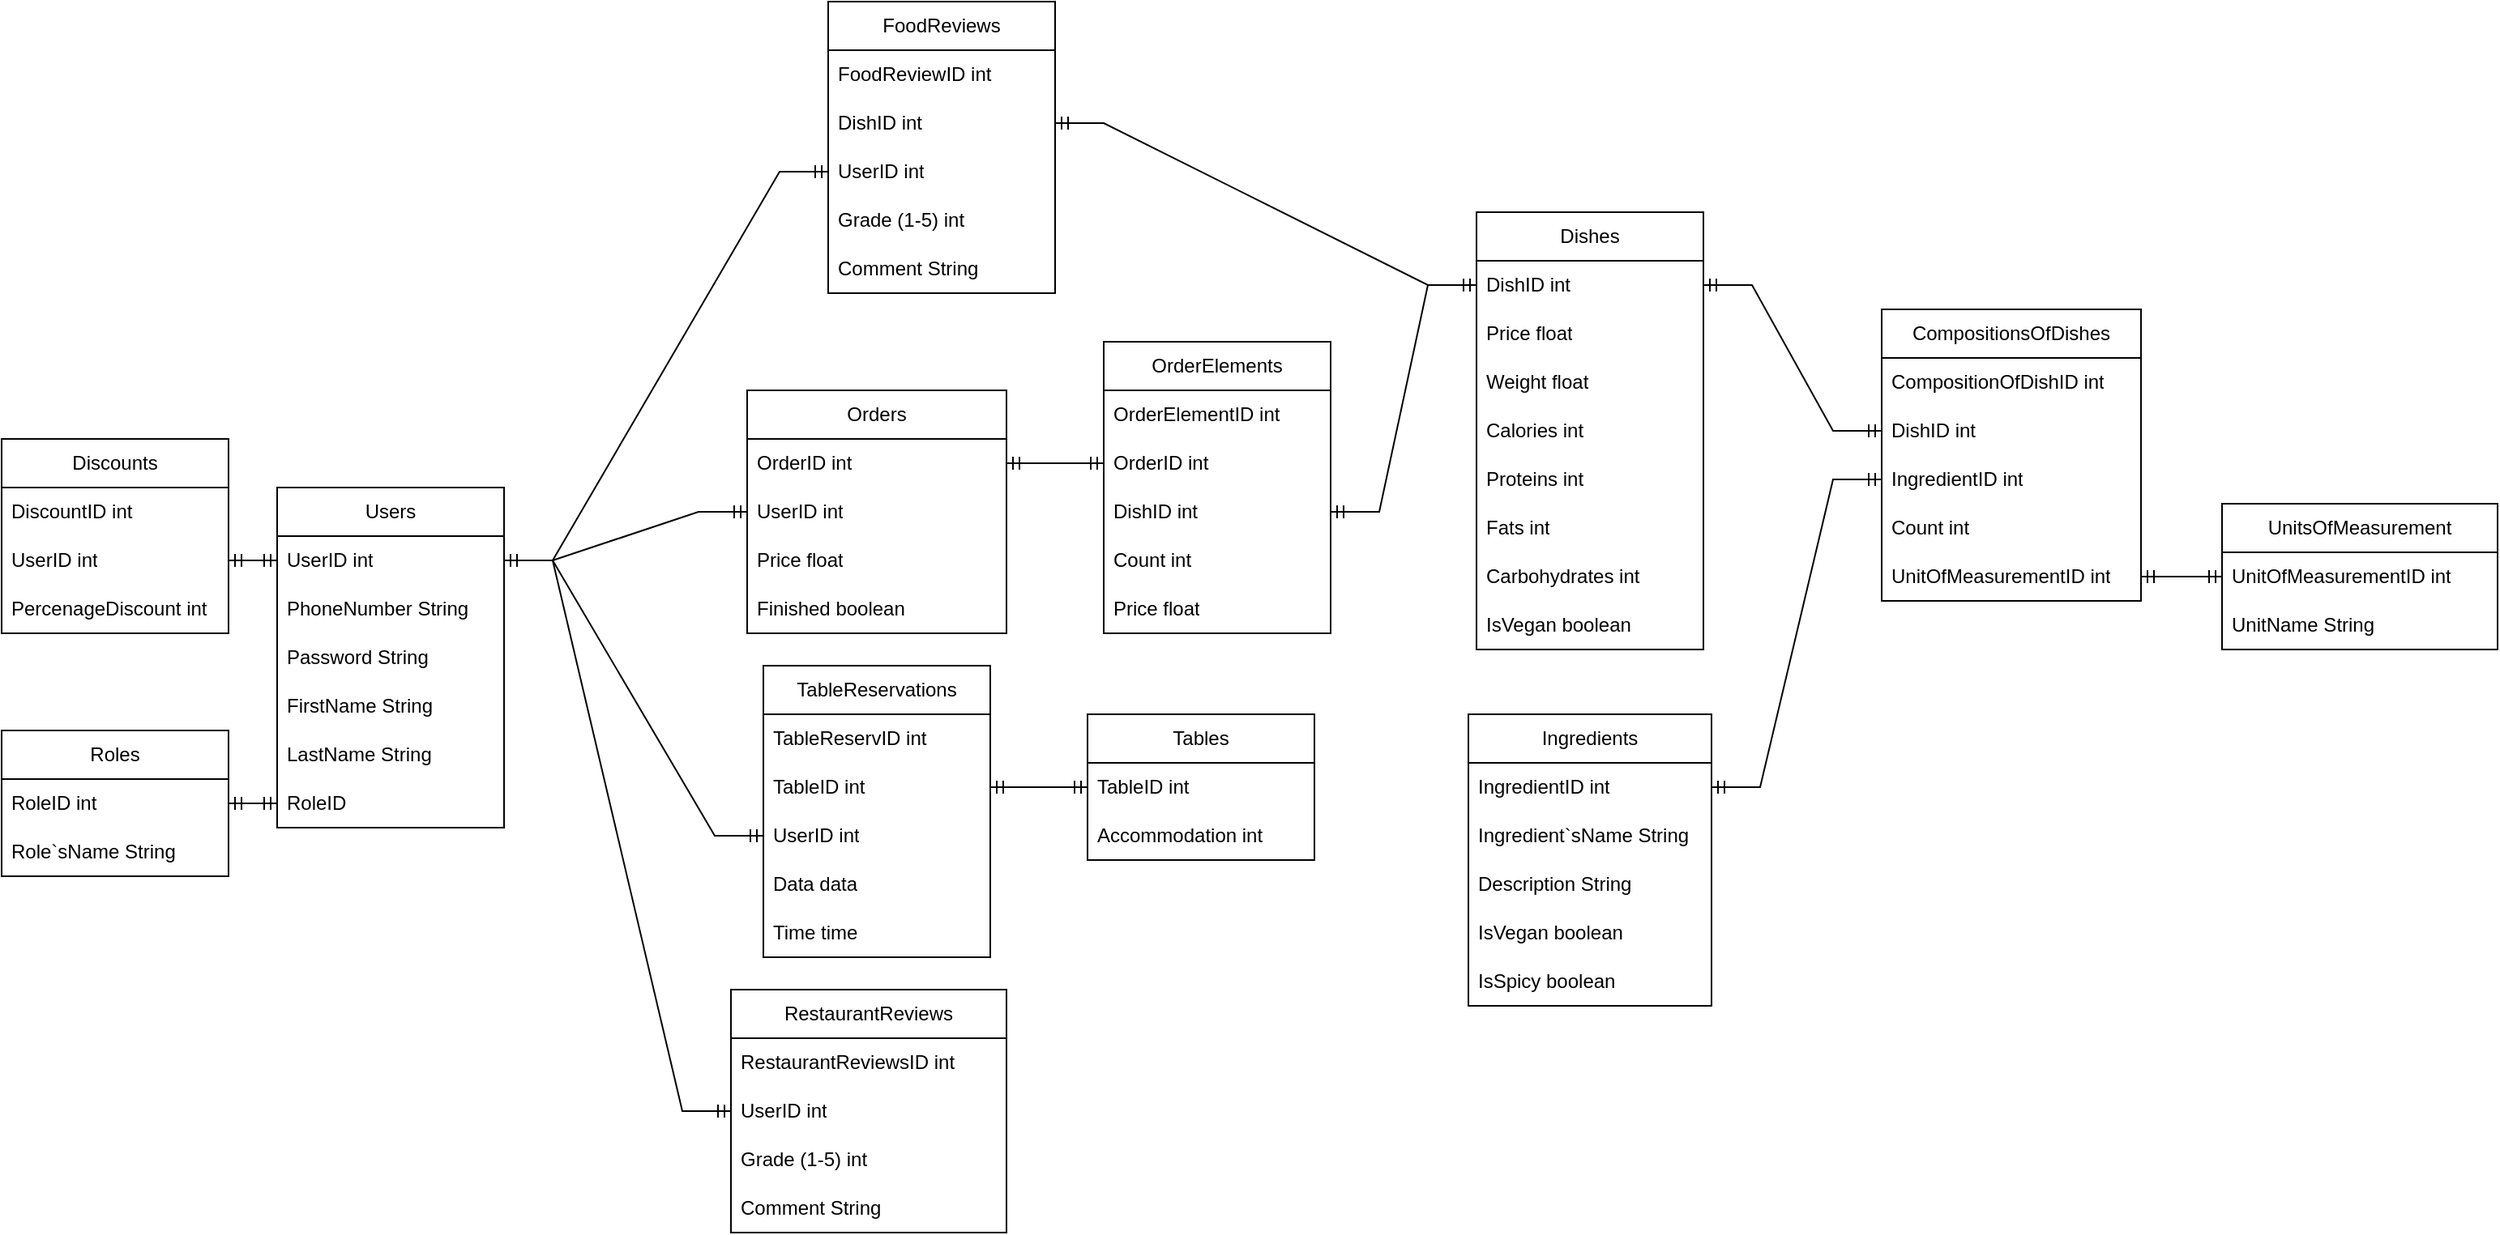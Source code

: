 <mxfile version="21.5.2" type="github">
  <diagram name="Page-1" id="lJNkDBR07E7V1HbW-sCc">
    <mxGraphModel dx="2058" dy="1746" grid="1" gridSize="10" guides="1" tooltips="1" connect="1" arrows="1" fold="1" page="0" pageScale="1" pageWidth="850" pageHeight="1100" math="0" shadow="0">
      <root>
        <mxCell id="0" />
        <mxCell id="1" parent="0" />
        <mxCell id="swJq2NYCLXk9S5ypqLa--1" value="Users" style="swimlane;fontStyle=0;childLayout=stackLayout;horizontal=1;startSize=30;horizontalStack=0;resizeParent=1;resizeParentMax=0;resizeLast=0;collapsible=1;marginBottom=0;whiteSpace=wrap;html=1;" parent="1" vertex="1">
          <mxGeometry x="50" y="-200" width="140" height="210" as="geometry" />
        </mxCell>
        <mxCell id="swJq2NYCLXk9S5ypqLa--25" value="UserID int" style="text;strokeColor=none;fillColor=none;align=left;verticalAlign=middle;spacingLeft=4;spacingRight=4;overflow=hidden;points=[[0,0.5],[1,0.5]];portConstraint=eastwest;rotatable=0;whiteSpace=wrap;html=1;" parent="swJq2NYCLXk9S5ypqLa--1" vertex="1">
          <mxGeometry y="30" width="140" height="30" as="geometry" />
        </mxCell>
        <mxCell id="swJq2NYCLXk9S5ypqLa--26" value="PhoneNumber String" style="text;strokeColor=none;fillColor=none;align=left;verticalAlign=middle;spacingLeft=4;spacingRight=4;overflow=hidden;points=[[0,0.5],[1,0.5]];portConstraint=eastwest;rotatable=0;whiteSpace=wrap;html=1;" parent="swJq2NYCLXk9S5ypqLa--1" vertex="1">
          <mxGeometry y="60" width="140" height="30" as="geometry" />
        </mxCell>
        <mxCell id="swJq2NYCLXk9S5ypqLa--2" value="Password String" style="text;strokeColor=none;fillColor=none;align=left;verticalAlign=middle;spacingLeft=4;spacingRight=4;overflow=hidden;points=[[0,0.5],[1,0.5]];portConstraint=eastwest;rotatable=0;whiteSpace=wrap;html=1;" parent="swJq2NYCLXk9S5ypqLa--1" vertex="1">
          <mxGeometry y="90" width="140" height="30" as="geometry" />
        </mxCell>
        <mxCell id="swJq2NYCLXk9S5ypqLa--3" value="FirstName String" style="text;strokeColor=none;fillColor=none;align=left;verticalAlign=middle;spacingLeft=4;spacingRight=4;overflow=hidden;points=[[0,0.5],[1,0.5]];portConstraint=eastwest;rotatable=0;whiteSpace=wrap;html=1;" parent="swJq2NYCLXk9S5ypqLa--1" vertex="1">
          <mxGeometry y="120" width="140" height="30" as="geometry" />
        </mxCell>
        <mxCell id="D0-DSHTKKwWsXXehdhz0-87" value="LastName String" style="text;strokeColor=none;fillColor=none;align=left;verticalAlign=middle;spacingLeft=4;spacingRight=4;overflow=hidden;points=[[0,0.5],[1,0.5]];portConstraint=eastwest;rotatable=0;whiteSpace=wrap;html=1;" vertex="1" parent="swJq2NYCLXk9S5ypqLa--1">
          <mxGeometry y="150" width="140" height="30" as="geometry" />
        </mxCell>
        <mxCell id="D0-DSHTKKwWsXXehdhz0-66" value="RoleID" style="text;strokeColor=none;fillColor=none;align=left;verticalAlign=middle;spacingLeft=4;spacingRight=4;overflow=hidden;points=[[0,0.5],[1,0.5]];portConstraint=eastwest;rotatable=0;whiteSpace=wrap;html=1;" vertex="1" parent="swJq2NYCLXk9S5ypqLa--1">
          <mxGeometry y="180" width="140" height="30" as="geometry" />
        </mxCell>
        <mxCell id="swJq2NYCLXk9S5ypqLa--5" value="Dishes" style="swimlane;fontStyle=0;childLayout=stackLayout;horizontal=1;startSize=30;horizontalStack=0;resizeParent=1;resizeParentMax=0;resizeLast=0;collapsible=1;marginBottom=0;whiteSpace=wrap;html=1;" parent="1" vertex="1">
          <mxGeometry x="790" y="-370" width="140" height="270" as="geometry" />
        </mxCell>
        <mxCell id="swJq2NYCLXk9S5ypqLa--6" value="DishID int" style="text;strokeColor=none;fillColor=none;align=left;verticalAlign=middle;spacingLeft=4;spacingRight=4;overflow=hidden;points=[[0,0.5],[1,0.5]];portConstraint=eastwest;rotatable=0;whiteSpace=wrap;html=1;" parent="swJq2NYCLXk9S5ypqLa--5" vertex="1">
          <mxGeometry y="30" width="140" height="30" as="geometry" />
        </mxCell>
        <mxCell id="swJq2NYCLXk9S5ypqLa--7" value="Price float" style="text;strokeColor=none;fillColor=none;align=left;verticalAlign=middle;spacingLeft=4;spacingRight=4;overflow=hidden;points=[[0,0.5],[1,0.5]];portConstraint=eastwest;rotatable=0;whiteSpace=wrap;html=1;" parent="swJq2NYCLXk9S5ypqLa--5" vertex="1">
          <mxGeometry y="60" width="140" height="30" as="geometry" />
        </mxCell>
        <mxCell id="swJq2NYCLXk9S5ypqLa--8" value="Weight float" style="text;strokeColor=none;fillColor=none;align=left;verticalAlign=middle;spacingLeft=4;spacingRight=4;overflow=hidden;points=[[0,0.5],[1,0.5]];portConstraint=eastwest;rotatable=0;whiteSpace=wrap;html=1;" parent="swJq2NYCLXk9S5ypqLa--5" vertex="1">
          <mxGeometry y="90" width="140" height="30" as="geometry" />
        </mxCell>
        <mxCell id="swJq2NYCLXk9S5ypqLa--9" value="Calories int" style="text;strokeColor=none;fillColor=none;align=left;verticalAlign=middle;spacingLeft=4;spacingRight=4;overflow=hidden;points=[[0,0.5],[1,0.5]];portConstraint=eastwest;rotatable=0;whiteSpace=wrap;html=1;" parent="swJq2NYCLXk9S5ypqLa--5" vertex="1">
          <mxGeometry y="120" width="140" height="30" as="geometry" />
        </mxCell>
        <mxCell id="swJq2NYCLXk9S5ypqLa--10" value="Proteins int" style="text;strokeColor=none;fillColor=none;align=left;verticalAlign=middle;spacingLeft=4;spacingRight=4;overflow=hidden;points=[[0,0.5],[1,0.5]];portConstraint=eastwest;rotatable=0;whiteSpace=wrap;html=1;" parent="swJq2NYCLXk9S5ypqLa--5" vertex="1">
          <mxGeometry y="150" width="140" height="30" as="geometry" />
        </mxCell>
        <mxCell id="swJq2NYCLXk9S5ypqLa--11" value="Fats int" style="text;strokeColor=none;fillColor=none;align=left;verticalAlign=middle;spacingLeft=4;spacingRight=4;overflow=hidden;points=[[0,0.5],[1,0.5]];portConstraint=eastwest;rotatable=0;whiteSpace=wrap;html=1;" parent="swJq2NYCLXk9S5ypqLa--5" vertex="1">
          <mxGeometry y="180" width="140" height="30" as="geometry" />
        </mxCell>
        <mxCell id="swJq2NYCLXk9S5ypqLa--12" value="Carbohydrates int" style="text;strokeColor=none;fillColor=none;align=left;verticalAlign=middle;spacingLeft=4;spacingRight=4;overflow=hidden;points=[[0,0.5],[1,0.5]];portConstraint=eastwest;rotatable=0;whiteSpace=wrap;html=1;" parent="swJq2NYCLXk9S5ypqLa--5" vertex="1">
          <mxGeometry y="210" width="140" height="30" as="geometry" />
        </mxCell>
        <mxCell id="D0-DSHTKKwWsXXehdhz0-6" value="IsVegan boolean" style="text;strokeColor=none;fillColor=none;align=left;verticalAlign=middle;spacingLeft=4;spacingRight=4;overflow=hidden;points=[[0,0.5],[1,0.5]];portConstraint=eastwest;rotatable=0;whiteSpace=wrap;html=1;" vertex="1" parent="swJq2NYCLXk9S5ypqLa--5">
          <mxGeometry y="240" width="140" height="30" as="geometry" />
        </mxCell>
        <mxCell id="swJq2NYCLXk9S5ypqLa--14" value="Orders" style="swimlane;fontStyle=0;childLayout=stackLayout;horizontal=1;startSize=30;horizontalStack=0;resizeParent=1;resizeParentMax=0;resizeLast=0;collapsible=1;marginBottom=0;whiteSpace=wrap;html=1;" parent="1" vertex="1">
          <mxGeometry x="340" y="-260" width="160" height="150" as="geometry" />
        </mxCell>
        <mxCell id="swJq2NYCLXk9S5ypqLa--15" value="OrderID int" style="text;strokeColor=none;fillColor=none;align=left;verticalAlign=middle;spacingLeft=4;spacingRight=4;overflow=hidden;points=[[0,0.5],[1,0.5]];portConstraint=eastwest;rotatable=0;whiteSpace=wrap;html=1;" parent="swJq2NYCLXk9S5ypqLa--14" vertex="1">
          <mxGeometry y="30" width="160" height="30" as="geometry" />
        </mxCell>
        <mxCell id="swJq2NYCLXk9S5ypqLa--62" value="UserID int" style="text;strokeColor=none;fillColor=none;align=left;verticalAlign=middle;spacingLeft=4;spacingRight=4;overflow=hidden;points=[[0,0.5],[1,0.5]];portConstraint=eastwest;rotatable=0;whiteSpace=wrap;html=1;" parent="swJq2NYCLXk9S5ypqLa--14" vertex="1">
          <mxGeometry y="60" width="160" height="30" as="geometry" />
        </mxCell>
        <mxCell id="swJq2NYCLXk9S5ypqLa--17" value="Price float" style="text;strokeColor=none;fillColor=none;align=left;verticalAlign=middle;spacingLeft=4;spacingRight=4;overflow=hidden;points=[[0,0.5],[1,0.5]];portConstraint=eastwest;rotatable=0;whiteSpace=wrap;html=1;" parent="swJq2NYCLXk9S5ypqLa--14" vertex="1">
          <mxGeometry y="90" width="160" height="30" as="geometry" />
        </mxCell>
        <mxCell id="D0-DSHTKKwWsXXehdhz0-57" value="Finished boolean" style="text;strokeColor=none;fillColor=none;align=left;verticalAlign=middle;spacingLeft=4;spacingRight=4;overflow=hidden;points=[[0,0.5],[1,0.5]];portConstraint=eastwest;rotatable=0;whiteSpace=wrap;html=1;" vertex="1" parent="swJq2NYCLXk9S5ypqLa--14">
          <mxGeometry y="120" width="160" height="30" as="geometry" />
        </mxCell>
        <mxCell id="swJq2NYCLXk9S5ypqLa--18" value="" style="edgeStyle=entityRelationEdgeStyle;fontSize=12;html=1;endArrow=ERmandOne;startArrow=ERmandOne;rounded=0;entryX=0;entryY=0.5;entryDx=0;entryDy=0;exitX=1;exitY=0.5;exitDx=0;exitDy=0;" parent="1" source="swJq2NYCLXk9S5ypqLa--25" target="swJq2NYCLXk9S5ypqLa--62" edge="1">
          <mxGeometry width="100" height="100" relative="1" as="geometry">
            <mxPoint x="160" y="390" as="sourcePoint" />
            <mxPoint x="260" y="290" as="targetPoint" />
          </mxGeometry>
        </mxCell>
        <mxCell id="swJq2NYCLXk9S5ypqLa--19" value="" style="edgeStyle=entityRelationEdgeStyle;fontSize=12;html=1;endArrow=ERmandOne;startArrow=ERmandOne;rounded=0;entryX=0;entryY=0.5;entryDx=0;entryDy=0;exitX=1;exitY=0.5;exitDx=0;exitDy=0;" parent="1" source="D0-DSHTKKwWsXXehdhz0-12" target="swJq2NYCLXk9S5ypqLa--6" edge="1">
          <mxGeometry width="100" height="100" relative="1" as="geometry">
            <mxPoint x="550" y="-150" as="sourcePoint" />
            <mxPoint x="550" y="170" as="targetPoint" />
          </mxGeometry>
        </mxCell>
        <mxCell id="swJq2NYCLXk9S5ypqLa--28" value="Tables" style="swimlane;fontStyle=0;childLayout=stackLayout;horizontal=1;startSize=30;horizontalStack=0;resizeParent=1;resizeParentMax=0;resizeLast=0;collapsible=1;marginBottom=0;whiteSpace=wrap;html=1;" parent="1" vertex="1">
          <mxGeometry x="550" y="-60" width="140" height="90" as="geometry" />
        </mxCell>
        <mxCell id="swJq2NYCLXk9S5ypqLa--29" value="TableID int" style="text;strokeColor=none;fillColor=none;align=left;verticalAlign=middle;spacingLeft=4;spacingRight=4;overflow=hidden;points=[[0,0.5],[1,0.5]];portConstraint=eastwest;rotatable=0;whiteSpace=wrap;html=1;" parent="swJq2NYCLXk9S5ypqLa--28" vertex="1">
          <mxGeometry y="30" width="140" height="30" as="geometry" />
        </mxCell>
        <mxCell id="swJq2NYCLXk9S5ypqLa--30" value="Accommodation int" style="text;strokeColor=none;fillColor=none;align=left;verticalAlign=middle;spacingLeft=4;spacingRight=4;overflow=hidden;points=[[0,0.5],[1,0.5]];portConstraint=eastwest;rotatable=0;whiteSpace=wrap;html=1;" parent="swJq2NYCLXk9S5ypqLa--28" vertex="1">
          <mxGeometry y="60" width="140" height="30" as="geometry" />
        </mxCell>
        <mxCell id="swJq2NYCLXk9S5ypqLa--32" value="TableReservations" style="swimlane;fontStyle=0;childLayout=stackLayout;horizontal=1;startSize=30;horizontalStack=0;resizeParent=1;resizeParentMax=0;resizeLast=0;collapsible=1;marginBottom=0;whiteSpace=wrap;html=1;" parent="1" vertex="1">
          <mxGeometry x="350" y="-90" width="140" height="180" as="geometry" />
        </mxCell>
        <mxCell id="swJq2NYCLXk9S5ypqLa--33" value="TableReservID int" style="text;strokeColor=none;fillColor=none;align=left;verticalAlign=middle;spacingLeft=4;spacingRight=4;overflow=hidden;points=[[0,0.5],[1,0.5]];portConstraint=eastwest;rotatable=0;whiteSpace=wrap;html=1;" parent="swJq2NYCLXk9S5ypqLa--32" vertex="1">
          <mxGeometry y="30" width="140" height="30" as="geometry" />
        </mxCell>
        <mxCell id="swJq2NYCLXk9S5ypqLa--34" value="TableID int" style="text;strokeColor=none;fillColor=none;align=left;verticalAlign=middle;spacingLeft=4;spacingRight=4;overflow=hidden;points=[[0,0.5],[1,0.5]];portConstraint=eastwest;rotatable=0;whiteSpace=wrap;html=1;" parent="swJq2NYCLXk9S5ypqLa--32" vertex="1">
          <mxGeometry y="60" width="140" height="30" as="geometry" />
        </mxCell>
        <mxCell id="swJq2NYCLXk9S5ypqLa--56" value="UserID int" style="text;strokeColor=none;fillColor=none;align=left;verticalAlign=middle;spacingLeft=4;spacingRight=4;overflow=hidden;points=[[0,0.5],[1,0.5]];portConstraint=eastwest;rotatable=0;whiteSpace=wrap;html=1;" parent="swJq2NYCLXk9S5ypqLa--32" vertex="1">
          <mxGeometry y="90" width="140" height="30" as="geometry" />
        </mxCell>
        <mxCell id="swJq2NYCLXk9S5ypqLa--35" value="Data data" style="text;strokeColor=none;fillColor=none;align=left;verticalAlign=middle;spacingLeft=4;spacingRight=4;overflow=hidden;points=[[0,0.5],[1,0.5]];portConstraint=eastwest;rotatable=0;whiteSpace=wrap;html=1;" parent="swJq2NYCLXk9S5ypqLa--32" vertex="1">
          <mxGeometry y="120" width="140" height="30" as="geometry" />
        </mxCell>
        <mxCell id="D0-DSHTKKwWsXXehdhz0-95" value="Time time" style="text;strokeColor=none;fillColor=none;align=left;verticalAlign=middle;spacingLeft=4;spacingRight=4;overflow=hidden;points=[[0,0.5],[1,0.5]];portConstraint=eastwest;rotatable=0;whiteSpace=wrap;html=1;" vertex="1" parent="swJq2NYCLXk9S5ypqLa--32">
          <mxGeometry y="150" width="140" height="30" as="geometry" />
        </mxCell>
        <mxCell id="swJq2NYCLXk9S5ypqLa--36" value="" style="edgeStyle=entityRelationEdgeStyle;fontSize=12;html=1;endArrow=ERmandOne;startArrow=ERmandOne;rounded=0;exitX=1;exitY=0.5;exitDx=0;exitDy=0;entryX=0;entryY=0.5;entryDx=0;entryDy=0;" parent="1" source="swJq2NYCLXk9S5ypqLa--34" target="swJq2NYCLXk9S5ypqLa--29" edge="1">
          <mxGeometry width="100" height="100" relative="1" as="geometry">
            <mxPoint x="520" y="560" as="sourcePoint" />
            <mxPoint x="590" y="440" as="targetPoint" />
          </mxGeometry>
        </mxCell>
        <mxCell id="swJq2NYCLXk9S5ypqLa--40" value="RestaurantReviews" style="swimlane;fontStyle=0;childLayout=stackLayout;horizontal=1;startSize=30;horizontalStack=0;resizeParent=1;resizeParentMax=0;resizeLast=0;collapsible=1;marginBottom=0;whiteSpace=wrap;html=1;" parent="1" vertex="1">
          <mxGeometry x="330" y="110" width="170" height="150" as="geometry" />
        </mxCell>
        <mxCell id="swJq2NYCLXk9S5ypqLa--41" value="RestaurantReviewsID int" style="text;strokeColor=none;fillColor=none;align=left;verticalAlign=middle;spacingLeft=4;spacingRight=4;overflow=hidden;points=[[0,0.5],[1,0.5]];portConstraint=eastwest;rotatable=0;whiteSpace=wrap;html=1;" parent="swJq2NYCLXk9S5ypqLa--40" vertex="1">
          <mxGeometry y="30" width="170" height="30" as="geometry" />
        </mxCell>
        <mxCell id="swJq2NYCLXk9S5ypqLa--42" value="UserID int" style="text;strokeColor=none;fillColor=none;align=left;verticalAlign=middle;spacingLeft=4;spacingRight=4;overflow=hidden;points=[[0,0.5],[1,0.5]];portConstraint=eastwest;rotatable=0;whiteSpace=wrap;html=1;" parent="swJq2NYCLXk9S5ypqLa--40" vertex="1">
          <mxGeometry y="60" width="170" height="30" as="geometry" />
        </mxCell>
        <mxCell id="swJq2NYCLXk9S5ypqLa--46" value="Grade (1-5) int" style="text;strokeColor=none;fillColor=none;align=left;verticalAlign=middle;spacingLeft=4;spacingRight=4;overflow=hidden;points=[[0,0.5],[1,0.5]];portConstraint=eastwest;rotatable=0;whiteSpace=wrap;html=1;" parent="swJq2NYCLXk9S5ypqLa--40" vertex="1">
          <mxGeometry y="90" width="170" height="30" as="geometry" />
        </mxCell>
        <mxCell id="swJq2NYCLXk9S5ypqLa--43" value="Comment String" style="text;strokeColor=none;fillColor=none;align=left;verticalAlign=middle;spacingLeft=4;spacingRight=4;overflow=hidden;points=[[0,0.5],[1,0.5]];portConstraint=eastwest;rotatable=0;whiteSpace=wrap;html=1;" parent="swJq2NYCLXk9S5ypqLa--40" vertex="1">
          <mxGeometry y="120" width="170" height="30" as="geometry" />
        </mxCell>
        <mxCell id="swJq2NYCLXk9S5ypqLa--47" value="" style="edgeStyle=entityRelationEdgeStyle;fontSize=12;html=1;endArrow=ERmandOne;startArrow=ERmandOne;rounded=0;entryX=0;entryY=0.5;entryDx=0;entryDy=0;exitX=1;exitY=0.5;exitDx=0;exitDy=0;" parent="1" source="swJq2NYCLXk9S5ypqLa--25" target="swJq2NYCLXk9S5ypqLa--42" edge="1">
          <mxGeometry width="100" height="100" relative="1" as="geometry">
            <mxPoint x="210" y="450" as="sourcePoint" />
            <mxPoint x="310" y="350" as="targetPoint" />
          </mxGeometry>
        </mxCell>
        <mxCell id="D0-DSHTKKwWsXXehdhz0-1" value="" style="edgeStyle=entityRelationEdgeStyle;fontSize=12;html=1;endArrow=ERmandOne;startArrow=ERmandOne;rounded=0;exitX=1;exitY=0.5;exitDx=0;exitDy=0;entryX=0;entryY=0.5;entryDx=0;entryDy=0;" edge="1" parent="1" source="swJq2NYCLXk9S5ypqLa--25" target="swJq2NYCLXk9S5ypqLa--56">
          <mxGeometry width="100" height="100" relative="1" as="geometry">
            <mxPoint x="260" y="280" as="sourcePoint" />
            <mxPoint x="340" y="80" as="targetPoint" />
          </mxGeometry>
        </mxCell>
        <mxCell id="D0-DSHTKKwWsXXehdhz0-9" value="OrderElements" style="swimlane;fontStyle=0;childLayout=stackLayout;horizontal=1;startSize=30;horizontalStack=0;resizeParent=1;resizeParentMax=0;resizeLast=0;collapsible=1;marginBottom=0;whiteSpace=wrap;html=1;" vertex="1" parent="1">
          <mxGeometry x="560" y="-290" width="140" height="180" as="geometry" />
        </mxCell>
        <mxCell id="D0-DSHTKKwWsXXehdhz0-10" value="OrderElementID int" style="text;strokeColor=none;fillColor=none;align=left;verticalAlign=middle;spacingLeft=4;spacingRight=4;overflow=hidden;points=[[0,0.5],[1,0.5]];portConstraint=eastwest;rotatable=0;whiteSpace=wrap;html=1;" vertex="1" parent="D0-DSHTKKwWsXXehdhz0-9">
          <mxGeometry y="30" width="140" height="30" as="geometry" />
        </mxCell>
        <mxCell id="D0-DSHTKKwWsXXehdhz0-11" value="OrderID int" style="text;strokeColor=none;fillColor=none;align=left;verticalAlign=middle;spacingLeft=4;spacingRight=4;overflow=hidden;points=[[0,0.5],[1,0.5]];portConstraint=eastwest;rotatable=0;whiteSpace=wrap;html=1;" vertex="1" parent="D0-DSHTKKwWsXXehdhz0-9">
          <mxGeometry y="60" width="140" height="30" as="geometry" />
        </mxCell>
        <mxCell id="D0-DSHTKKwWsXXehdhz0-12" value="DishID int" style="text;strokeColor=none;fillColor=none;align=left;verticalAlign=middle;spacingLeft=4;spacingRight=4;overflow=hidden;points=[[0,0.5],[1,0.5]];portConstraint=eastwest;rotatable=0;whiteSpace=wrap;html=1;" vertex="1" parent="D0-DSHTKKwWsXXehdhz0-9">
          <mxGeometry y="90" width="140" height="30" as="geometry" />
        </mxCell>
        <mxCell id="D0-DSHTKKwWsXXehdhz0-13" value="Count int" style="text;strokeColor=none;fillColor=none;align=left;verticalAlign=middle;spacingLeft=4;spacingRight=4;overflow=hidden;points=[[0,0.5],[1,0.5]];portConstraint=eastwest;rotatable=0;whiteSpace=wrap;html=1;" vertex="1" parent="D0-DSHTKKwWsXXehdhz0-9">
          <mxGeometry y="120" width="140" height="30" as="geometry" />
        </mxCell>
        <mxCell id="D0-DSHTKKwWsXXehdhz0-14" value="Price float" style="text;strokeColor=none;fillColor=none;align=left;verticalAlign=middle;spacingLeft=4;spacingRight=4;overflow=hidden;points=[[0,0.5],[1,0.5]];portConstraint=eastwest;rotatable=0;whiteSpace=wrap;html=1;" vertex="1" parent="D0-DSHTKKwWsXXehdhz0-9">
          <mxGeometry y="150" width="140" height="30" as="geometry" />
        </mxCell>
        <mxCell id="D0-DSHTKKwWsXXehdhz0-16" value="" style="edgeStyle=entityRelationEdgeStyle;fontSize=12;html=1;endArrow=ERmandOne;startArrow=ERmandOne;rounded=0;entryX=0;entryY=0.5;entryDx=0;entryDy=0;exitX=1;exitY=0.5;exitDx=0;exitDy=0;" edge="1" parent="1" source="swJq2NYCLXk9S5ypqLa--15" target="D0-DSHTKKwWsXXehdhz0-11">
          <mxGeometry width="100" height="100" relative="1" as="geometry">
            <mxPoint x="630" y="110" as="sourcePoint" />
            <mxPoint x="730" y="10" as="targetPoint" />
          </mxGeometry>
        </mxCell>
        <mxCell id="D0-DSHTKKwWsXXehdhz0-19" value="Ingredients" style="swimlane;fontStyle=0;childLayout=stackLayout;horizontal=1;startSize=30;horizontalStack=0;resizeParent=1;resizeParentMax=0;resizeLast=0;collapsible=1;marginBottom=0;whiteSpace=wrap;html=1;" vertex="1" parent="1">
          <mxGeometry x="785" y="-60" width="150" height="180" as="geometry" />
        </mxCell>
        <mxCell id="D0-DSHTKKwWsXXehdhz0-20" value="IngredientID int" style="text;strokeColor=none;fillColor=none;align=left;verticalAlign=middle;spacingLeft=4;spacingRight=4;overflow=hidden;points=[[0,0.5],[1,0.5]];portConstraint=eastwest;rotatable=0;whiteSpace=wrap;html=1;" vertex="1" parent="D0-DSHTKKwWsXXehdhz0-19">
          <mxGeometry y="30" width="150" height="30" as="geometry" />
        </mxCell>
        <mxCell id="D0-DSHTKKwWsXXehdhz0-21" value="Ingredient`sName String" style="text;strokeColor=none;fillColor=none;align=left;verticalAlign=middle;spacingLeft=4;spacingRight=4;overflow=hidden;points=[[0,0.5],[1,0.5]];portConstraint=eastwest;rotatable=0;whiteSpace=wrap;html=1;" vertex="1" parent="D0-DSHTKKwWsXXehdhz0-19">
          <mxGeometry y="60" width="150" height="30" as="geometry" />
        </mxCell>
        <mxCell id="D0-DSHTKKwWsXXehdhz0-22" value="Description String" style="text;strokeColor=none;fillColor=none;align=left;verticalAlign=middle;spacingLeft=4;spacingRight=4;overflow=hidden;points=[[0,0.5],[1,0.5]];portConstraint=eastwest;rotatable=0;whiteSpace=wrap;html=1;" vertex="1" parent="D0-DSHTKKwWsXXehdhz0-19">
          <mxGeometry y="90" width="150" height="30" as="geometry" />
        </mxCell>
        <mxCell id="D0-DSHTKKwWsXXehdhz0-23" value="IsVegan boolean" style="text;strokeColor=none;fillColor=none;align=left;verticalAlign=middle;spacingLeft=4;spacingRight=4;overflow=hidden;points=[[0,0.5],[1,0.5]];portConstraint=eastwest;rotatable=0;whiteSpace=wrap;html=1;" vertex="1" parent="D0-DSHTKKwWsXXehdhz0-19">
          <mxGeometry y="120" width="150" height="30" as="geometry" />
        </mxCell>
        <mxCell id="D0-DSHTKKwWsXXehdhz0-24" value="IsSpicy boolean" style="text;strokeColor=none;fillColor=none;align=left;verticalAlign=middle;spacingLeft=4;spacingRight=4;overflow=hidden;points=[[0,0.5],[1,0.5]];portConstraint=eastwest;rotatable=0;whiteSpace=wrap;html=1;" vertex="1" parent="D0-DSHTKKwWsXXehdhz0-19">
          <mxGeometry y="150" width="150" height="30" as="geometry" />
        </mxCell>
        <mxCell id="D0-DSHTKKwWsXXehdhz0-26" value="CompositionsOfDishes" style="swimlane;fontStyle=0;childLayout=stackLayout;horizontal=1;startSize=30;horizontalStack=0;resizeParent=1;resizeParentMax=0;resizeLast=0;collapsible=1;marginBottom=0;whiteSpace=wrap;html=1;" vertex="1" parent="1">
          <mxGeometry x="1040" y="-310" width="160" height="180" as="geometry" />
        </mxCell>
        <mxCell id="D0-DSHTKKwWsXXehdhz0-27" value="CompositionOfDishID int" style="text;strokeColor=none;fillColor=none;align=left;verticalAlign=middle;spacingLeft=4;spacingRight=4;overflow=hidden;points=[[0,0.5],[1,0.5]];portConstraint=eastwest;rotatable=0;whiteSpace=wrap;html=1;" vertex="1" parent="D0-DSHTKKwWsXXehdhz0-26">
          <mxGeometry y="30" width="160" height="30" as="geometry" />
        </mxCell>
        <mxCell id="D0-DSHTKKwWsXXehdhz0-28" value="DishID int" style="text;strokeColor=none;fillColor=none;align=left;verticalAlign=middle;spacingLeft=4;spacingRight=4;overflow=hidden;points=[[0,0.5],[1,0.5]];portConstraint=eastwest;rotatable=0;whiteSpace=wrap;html=1;" vertex="1" parent="D0-DSHTKKwWsXXehdhz0-26">
          <mxGeometry y="60" width="160" height="30" as="geometry" />
        </mxCell>
        <mxCell id="D0-DSHTKKwWsXXehdhz0-29" value="IngredientID int" style="text;strokeColor=none;fillColor=none;align=left;verticalAlign=middle;spacingLeft=4;spacingRight=4;overflow=hidden;points=[[0,0.5],[1,0.5]];portConstraint=eastwest;rotatable=0;whiteSpace=wrap;html=1;" vertex="1" parent="D0-DSHTKKwWsXXehdhz0-26">
          <mxGeometry y="90" width="160" height="30" as="geometry" />
        </mxCell>
        <mxCell id="D0-DSHTKKwWsXXehdhz0-34" value="Count int" style="text;strokeColor=none;fillColor=none;align=left;verticalAlign=middle;spacingLeft=4;spacingRight=4;overflow=hidden;points=[[0,0.5],[1,0.5]];portConstraint=eastwest;rotatable=0;whiteSpace=wrap;html=1;" vertex="1" parent="D0-DSHTKKwWsXXehdhz0-26">
          <mxGeometry y="120" width="160" height="30" as="geometry" />
        </mxCell>
        <mxCell id="D0-DSHTKKwWsXXehdhz0-35" value="UnitOfMeasurementID int" style="text;strokeColor=none;fillColor=none;align=left;verticalAlign=middle;spacingLeft=4;spacingRight=4;overflow=hidden;points=[[0,0.5],[1,0.5]];portConstraint=eastwest;rotatable=0;whiteSpace=wrap;html=1;" vertex="1" parent="D0-DSHTKKwWsXXehdhz0-26">
          <mxGeometry y="150" width="160" height="30" as="geometry" />
        </mxCell>
        <mxCell id="D0-DSHTKKwWsXXehdhz0-36" value="UnitsOfMeasurement" style="swimlane;fontStyle=0;childLayout=stackLayout;horizontal=1;startSize=30;horizontalStack=0;resizeParent=1;resizeParentMax=0;resizeLast=0;collapsible=1;marginBottom=0;whiteSpace=wrap;html=1;" vertex="1" parent="1">
          <mxGeometry x="1250" y="-190" width="170" height="90" as="geometry" />
        </mxCell>
        <mxCell id="D0-DSHTKKwWsXXehdhz0-37" value="UnitOfMeasurementID int" style="text;strokeColor=none;fillColor=none;align=left;verticalAlign=middle;spacingLeft=4;spacingRight=4;overflow=hidden;points=[[0,0.5],[1,0.5]];portConstraint=eastwest;rotatable=0;whiteSpace=wrap;html=1;" vertex="1" parent="D0-DSHTKKwWsXXehdhz0-36">
          <mxGeometry y="30" width="170" height="30" as="geometry" />
        </mxCell>
        <mxCell id="D0-DSHTKKwWsXXehdhz0-38" value="UnitName String" style="text;strokeColor=none;fillColor=none;align=left;verticalAlign=middle;spacingLeft=4;spacingRight=4;overflow=hidden;points=[[0,0.5],[1,0.5]];portConstraint=eastwest;rotatable=0;whiteSpace=wrap;html=1;" vertex="1" parent="D0-DSHTKKwWsXXehdhz0-36">
          <mxGeometry y="60" width="170" height="30" as="geometry" />
        </mxCell>
        <mxCell id="D0-DSHTKKwWsXXehdhz0-40" value="" style="edgeStyle=entityRelationEdgeStyle;fontSize=12;html=1;endArrow=ERmandOne;startArrow=ERmandOne;rounded=0;entryX=0;entryY=0.5;entryDx=0;entryDy=0;exitX=1;exitY=0.5;exitDx=0;exitDy=0;" edge="1" parent="1" source="D0-DSHTKKwWsXXehdhz0-35" target="D0-DSHTKKwWsXXehdhz0-37">
          <mxGeometry width="100" height="100" relative="1" as="geometry">
            <mxPoint x="800" y="780" as="sourcePoint" />
            <mxPoint x="900" y="680" as="targetPoint" />
          </mxGeometry>
        </mxCell>
        <mxCell id="D0-DSHTKKwWsXXehdhz0-41" value="" style="edgeStyle=entityRelationEdgeStyle;fontSize=12;html=1;endArrow=ERmandOne;startArrow=ERmandOne;rounded=0;entryX=0;entryY=0.5;entryDx=0;entryDy=0;exitX=1;exitY=0.5;exitDx=0;exitDy=0;" edge="1" parent="1" source="D0-DSHTKKwWsXXehdhz0-20" target="D0-DSHTKKwWsXXehdhz0-29">
          <mxGeometry width="100" height="100" relative="1" as="geometry">
            <mxPoint x="830" y="820" as="sourcePoint" />
            <mxPoint x="930" y="720" as="targetPoint" />
          </mxGeometry>
        </mxCell>
        <mxCell id="D0-DSHTKKwWsXXehdhz0-43" value="" style="edgeStyle=entityRelationEdgeStyle;fontSize=12;html=1;endArrow=ERmandOne;startArrow=ERmandOne;rounded=0;entryX=1;entryY=0.5;entryDx=0;entryDy=0;exitX=0;exitY=0.5;exitDx=0;exitDy=0;" edge="1" parent="1" source="D0-DSHTKKwWsXXehdhz0-28" target="swJq2NYCLXk9S5ypqLa--6">
          <mxGeometry width="100" height="100" relative="1" as="geometry">
            <mxPoint x="1090" y="450" as="sourcePoint" />
            <mxPoint x="1190" y="350" as="targetPoint" />
          </mxGeometry>
        </mxCell>
        <mxCell id="D0-DSHTKKwWsXXehdhz0-60" value="Roles" style="swimlane;fontStyle=0;childLayout=stackLayout;horizontal=1;startSize=30;horizontalStack=0;resizeParent=1;resizeParentMax=0;resizeLast=0;collapsible=1;marginBottom=0;whiteSpace=wrap;html=1;" vertex="1" parent="1">
          <mxGeometry x="-120" y="-50" width="140" height="90" as="geometry" />
        </mxCell>
        <mxCell id="D0-DSHTKKwWsXXehdhz0-61" value="RoleID int" style="text;strokeColor=none;fillColor=none;align=left;verticalAlign=middle;spacingLeft=4;spacingRight=4;overflow=hidden;points=[[0,0.5],[1,0.5]];portConstraint=eastwest;rotatable=0;whiteSpace=wrap;html=1;" vertex="1" parent="D0-DSHTKKwWsXXehdhz0-60">
          <mxGeometry y="30" width="140" height="30" as="geometry" />
        </mxCell>
        <mxCell id="D0-DSHTKKwWsXXehdhz0-62" value="Role`sName String" style="text;strokeColor=none;fillColor=none;align=left;verticalAlign=middle;spacingLeft=4;spacingRight=4;overflow=hidden;points=[[0,0.5],[1,0.5]];portConstraint=eastwest;rotatable=0;whiteSpace=wrap;html=1;" vertex="1" parent="D0-DSHTKKwWsXXehdhz0-60">
          <mxGeometry y="60" width="140" height="30" as="geometry" />
        </mxCell>
        <mxCell id="D0-DSHTKKwWsXXehdhz0-67" value="" style="edgeStyle=entityRelationEdgeStyle;fontSize=12;html=1;endArrow=ERmandOne;startArrow=ERmandOne;rounded=0;entryX=0;entryY=0.5;entryDx=0;entryDy=0;exitX=1;exitY=0.5;exitDx=0;exitDy=0;" edge="1" parent="1" source="D0-DSHTKKwWsXXehdhz0-61" target="D0-DSHTKKwWsXXehdhz0-66">
          <mxGeometry width="100" height="100" relative="1" as="geometry">
            <mxPoint x="-50" y="720" as="sourcePoint" />
            <mxPoint x="50" y="620" as="targetPoint" />
          </mxGeometry>
        </mxCell>
        <mxCell id="D0-DSHTKKwWsXXehdhz0-88" value="Discounts" style="swimlane;fontStyle=0;childLayout=stackLayout;horizontal=1;startSize=30;horizontalStack=0;resizeParent=1;resizeParentMax=0;resizeLast=0;collapsible=1;marginBottom=0;whiteSpace=wrap;html=1;" vertex="1" parent="1">
          <mxGeometry x="-120" y="-230" width="140" height="120" as="geometry" />
        </mxCell>
        <mxCell id="D0-DSHTKKwWsXXehdhz0-89" value="DiscountID int" style="text;strokeColor=none;fillColor=none;align=left;verticalAlign=middle;spacingLeft=4;spacingRight=4;overflow=hidden;points=[[0,0.5],[1,0.5]];portConstraint=eastwest;rotatable=0;whiteSpace=wrap;html=1;" vertex="1" parent="D0-DSHTKKwWsXXehdhz0-88">
          <mxGeometry y="30" width="140" height="30" as="geometry" />
        </mxCell>
        <mxCell id="D0-DSHTKKwWsXXehdhz0-91" value="UserID int" style="text;strokeColor=none;fillColor=none;align=left;verticalAlign=middle;spacingLeft=4;spacingRight=4;overflow=hidden;points=[[0,0.5],[1,0.5]];portConstraint=eastwest;rotatable=0;whiteSpace=wrap;html=1;" vertex="1" parent="D0-DSHTKKwWsXXehdhz0-88">
          <mxGeometry y="60" width="140" height="30" as="geometry" />
        </mxCell>
        <mxCell id="D0-DSHTKKwWsXXehdhz0-92" value="PercenageDiscount int" style="text;strokeColor=none;fillColor=none;align=left;verticalAlign=middle;spacingLeft=4;spacingRight=4;overflow=hidden;points=[[0,0.5],[1,0.5]];portConstraint=eastwest;rotatable=0;whiteSpace=wrap;html=1;" vertex="1" parent="D0-DSHTKKwWsXXehdhz0-88">
          <mxGeometry y="90" width="140" height="30" as="geometry" />
        </mxCell>
        <mxCell id="D0-DSHTKKwWsXXehdhz0-93" value="" style="edgeStyle=entityRelationEdgeStyle;fontSize=12;html=1;endArrow=ERmandOne;startArrow=ERmandOne;rounded=0;entryX=1;entryY=0.5;entryDx=0;entryDy=0;exitX=0;exitY=0.5;exitDx=0;exitDy=0;" edge="1" parent="1" source="swJq2NYCLXk9S5ypqLa--25" target="D0-DSHTKKwWsXXehdhz0-91">
          <mxGeometry width="100" height="100" relative="1" as="geometry">
            <mxPoint x="-120" as="sourcePoint" />
            <mxPoint x="-20" y="-100" as="targetPoint" />
          </mxGeometry>
        </mxCell>
        <mxCell id="D0-DSHTKKwWsXXehdhz0-106" value="FoodReviews" style="swimlane;fontStyle=0;childLayout=stackLayout;horizontal=1;startSize=30;horizontalStack=0;resizeParent=1;resizeParentMax=0;resizeLast=0;collapsible=1;marginBottom=0;whiteSpace=wrap;html=1;" vertex="1" parent="1">
          <mxGeometry x="390" y="-500" width="140" height="180" as="geometry" />
        </mxCell>
        <mxCell id="D0-DSHTKKwWsXXehdhz0-107" value="FoodReviewID int" style="text;strokeColor=none;fillColor=none;align=left;verticalAlign=middle;spacingLeft=4;spacingRight=4;overflow=hidden;points=[[0,0.5],[1,0.5]];portConstraint=eastwest;rotatable=0;whiteSpace=wrap;html=1;" vertex="1" parent="D0-DSHTKKwWsXXehdhz0-106">
          <mxGeometry y="30" width="140" height="30" as="geometry" />
        </mxCell>
        <mxCell id="D0-DSHTKKwWsXXehdhz0-108" value="DishID int" style="text;strokeColor=none;fillColor=none;align=left;verticalAlign=middle;spacingLeft=4;spacingRight=4;overflow=hidden;points=[[0,0.5],[1,0.5]];portConstraint=eastwest;rotatable=0;whiteSpace=wrap;html=1;" vertex="1" parent="D0-DSHTKKwWsXXehdhz0-106">
          <mxGeometry y="60" width="140" height="30" as="geometry" />
        </mxCell>
        <mxCell id="D0-DSHTKKwWsXXehdhz0-109" value="UserID int" style="text;strokeColor=none;fillColor=none;align=left;verticalAlign=middle;spacingLeft=4;spacingRight=4;overflow=hidden;points=[[0,0.5],[1,0.5]];portConstraint=eastwest;rotatable=0;whiteSpace=wrap;html=1;" vertex="1" parent="D0-DSHTKKwWsXXehdhz0-106">
          <mxGeometry y="90" width="140" height="30" as="geometry" />
        </mxCell>
        <mxCell id="D0-DSHTKKwWsXXehdhz0-112" value="Grade (1-5) int" style="text;strokeColor=none;fillColor=none;align=left;verticalAlign=middle;spacingLeft=4;spacingRight=4;overflow=hidden;points=[[0,0.5],[1,0.5]];portConstraint=eastwest;rotatable=0;whiteSpace=wrap;html=1;" vertex="1" parent="D0-DSHTKKwWsXXehdhz0-106">
          <mxGeometry y="120" width="140" height="30" as="geometry" />
        </mxCell>
        <mxCell id="D0-DSHTKKwWsXXehdhz0-113" value="Comment String" style="text;strokeColor=none;fillColor=none;align=left;verticalAlign=middle;spacingLeft=4;spacingRight=4;overflow=hidden;points=[[0,0.5],[1,0.5]];portConstraint=eastwest;rotatable=0;whiteSpace=wrap;html=1;" vertex="1" parent="D0-DSHTKKwWsXXehdhz0-106">
          <mxGeometry y="150" width="140" height="30" as="geometry" />
        </mxCell>
        <mxCell id="D0-DSHTKKwWsXXehdhz0-110" value="" style="edgeStyle=entityRelationEdgeStyle;fontSize=12;html=1;endArrow=ERmandOne;startArrow=ERmandOne;rounded=0;entryX=1;entryY=0.5;entryDx=0;entryDy=0;exitX=0;exitY=0.5;exitDx=0;exitDy=0;" edge="1" parent="1" source="swJq2NYCLXk9S5ypqLa--6" target="D0-DSHTKKwWsXXehdhz0-108">
          <mxGeometry width="100" height="100" relative="1" as="geometry">
            <mxPoint x="850" y="-300" as="sourcePoint" />
            <mxPoint x="950" y="-400" as="targetPoint" />
          </mxGeometry>
        </mxCell>
        <mxCell id="D0-DSHTKKwWsXXehdhz0-111" value="" style="edgeStyle=entityRelationEdgeStyle;fontSize=12;html=1;endArrow=ERmandOne;startArrow=ERmandOne;rounded=0;entryX=0;entryY=0.5;entryDx=0;entryDy=0;exitX=1;exitY=0.5;exitDx=0;exitDy=0;" edge="1" parent="1" source="swJq2NYCLXk9S5ypqLa--25" target="D0-DSHTKKwWsXXehdhz0-109">
          <mxGeometry width="100" height="100" relative="1" as="geometry">
            <mxPoint x="730" y="-320" as="sourcePoint" />
            <mxPoint x="830" y="-420" as="targetPoint" />
          </mxGeometry>
        </mxCell>
      </root>
    </mxGraphModel>
  </diagram>
</mxfile>
